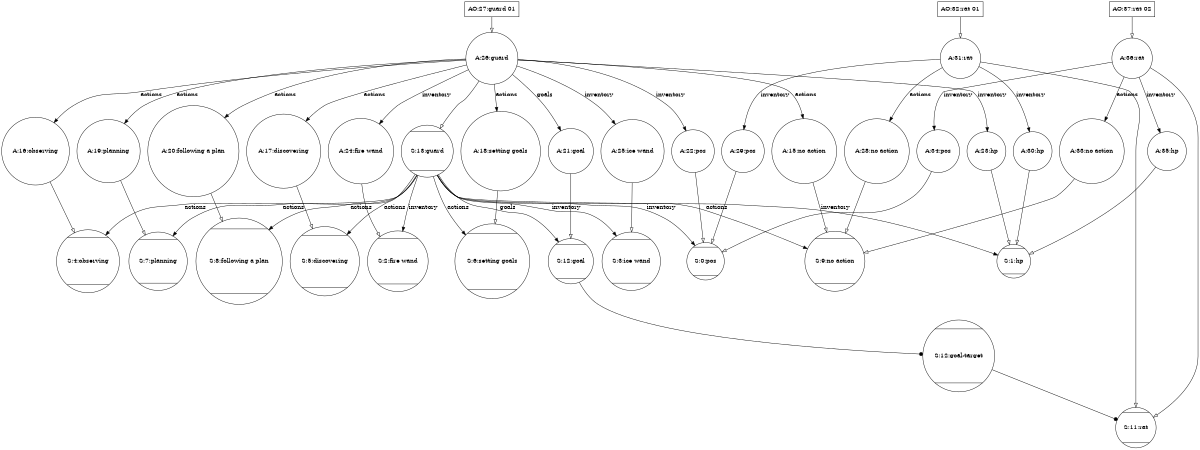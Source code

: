 digraph finite_state_machine {
graph [ dpi = 600 ];
size="8,5";
node [shape=Mcircle];
"S:12:goal" -> "S:12:goal-target" [arrowhead=dot];
"S:12:goal-target" -> "S:11:rat" [arrowhead=dot];

"S:13:guard" -> "S:9:no action" [label="actions"];
"S:13:guard" -> "S:4:observing" [label="actions"];
"S:13:guard" -> "S:5:discovering" [label="actions"];
"S:13:guard" -> "S:6:setting goals" [label="actions"];
"S:13:guard" -> "S:7:planning" [label="actions"];
"S:13:guard" -> "S:8:following a plan" [label="actions"];
"S:13:guard" -> "S:12:goal" [label="goals"];
"S:13:guard" -> "S:0:pos" [label="inventory"];
"S:13:guard" -> "S:1:hp" [label="inventory"];
"S:13:guard" -> "S:2:fire wand" [label="inventory"];
"S:13:guard" -> "S:3:ice wand" [label="inventory"];


node [shape=circle];
"A:15:no action" -> "S:9:no action" [arrowhead=onormal];
"A:16:observing" -> "S:4:observing" [arrowhead=onormal];
"A:17:discovering" -> "S:5:discovering" [arrowhead=onormal];
"A:18:setting goals" -> "S:6:setting goals" [arrowhead=onormal];
"A:19:planning" -> "S:7:planning" [arrowhead=onormal];
"A:20:following a plan" -> "S:8:following a plan" [arrowhead=onormal];
"A:21:goal" -> "S:12:goal" [arrowhead=onormal];
"A:22:pos" -> "S:0:pos" [arrowhead=onormal];
"A:23:hp" -> "S:1:hp" [arrowhead=onormal];
"A:24:fire wand" -> "S:2:fire wand" [arrowhead=onormal];
"A:25:ice wand" -> "S:3:ice wand" [arrowhead=onormal];

"A:26:guard" -> "A:15:no action" [label="actions"];
"A:26:guard" -> "A:16:observing" [label="actions"];
"A:26:guard" -> "A:17:discovering" [label="actions"];
"A:26:guard" -> "A:18:setting goals" [label="actions"];
"A:26:guard" -> "A:19:planning" [label="actions"];
"A:26:guard" -> "A:20:following a plan" [label="actions"];
"A:26:guard" -> "A:21:goal" [label="goals"];
"A:26:guard" -> "A:22:pos" [label="inventory"];
"A:26:guard" -> "A:23:hp" [label="inventory"];
"A:26:guard" -> "A:24:fire wand" [label="inventory"];
"A:26:guard" -> "A:25:ice wand" [label="inventory"];
"A:26:guard" -> "S:13:guard" [arrowhead=onormal];

node [shape=box];
"AO:27:guard 01" -> "A:26:guard" [arrowhead=onormal];
node [shape=circle];
"A:28:no action" -> "S:9:no action" [arrowhead=onormal];
"A:29:pos" -> "S:0:pos" [arrowhead=onormal];
"A:30:hp" -> "S:1:hp" [arrowhead=onormal];

"A:31:rat" -> "A:28:no action" [label="actions"];
"A:31:rat" -> "A:29:pos" [label="inventory"];
"A:31:rat" -> "A:30:hp" [label="inventory"];
"A:31:rat" -> "S:11:rat" [arrowhead=onormal];

node [shape=box];
"AO:32:rat 01" -> "A:31:rat" [arrowhead=onormal];
node [shape=circle];
"A:33:no action" -> "S:9:no action" [arrowhead=onormal];
"A:34:pos" -> "S:0:pos" [arrowhead=onormal];
"A:35:hp" -> "S:1:hp" [arrowhead=onormal];

"A:36:rat" -> "A:33:no action" [label="actions"];
"A:36:rat" -> "A:34:pos" [label="inventory"];
"A:36:rat" -> "A:35:hp" [label="inventory"];
"A:36:rat" -> "S:11:rat" [arrowhead=onormal];

node [shape=box];
"AO:37:rat 02" -> "A:36:rat" [arrowhead=onormal];
}
